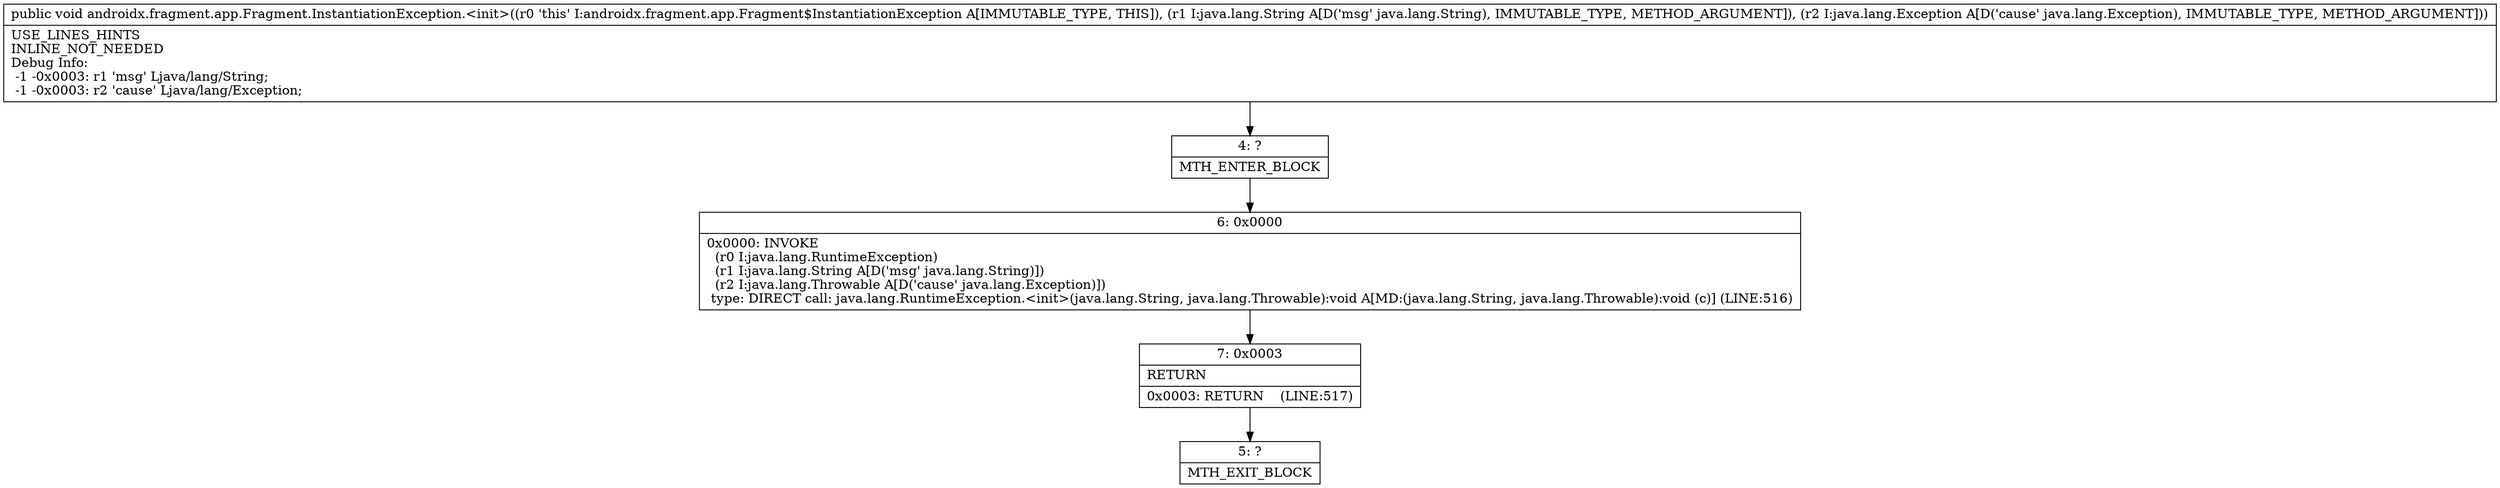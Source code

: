 digraph "CFG forandroidx.fragment.app.Fragment.InstantiationException.\<init\>(Ljava\/lang\/String;Ljava\/lang\/Exception;)V" {
Node_4 [shape=record,label="{4\:\ ?|MTH_ENTER_BLOCK\l}"];
Node_6 [shape=record,label="{6\:\ 0x0000|0x0000: INVOKE  \l  (r0 I:java.lang.RuntimeException)\l  (r1 I:java.lang.String A[D('msg' java.lang.String)])\l  (r2 I:java.lang.Throwable A[D('cause' java.lang.Exception)])\l type: DIRECT call: java.lang.RuntimeException.\<init\>(java.lang.String, java.lang.Throwable):void A[MD:(java.lang.String, java.lang.Throwable):void (c)] (LINE:516)\l}"];
Node_7 [shape=record,label="{7\:\ 0x0003|RETURN\l|0x0003: RETURN    (LINE:517)\l}"];
Node_5 [shape=record,label="{5\:\ ?|MTH_EXIT_BLOCK\l}"];
MethodNode[shape=record,label="{public void androidx.fragment.app.Fragment.InstantiationException.\<init\>((r0 'this' I:androidx.fragment.app.Fragment$InstantiationException A[IMMUTABLE_TYPE, THIS]), (r1 I:java.lang.String A[D('msg' java.lang.String), IMMUTABLE_TYPE, METHOD_ARGUMENT]), (r2 I:java.lang.Exception A[D('cause' java.lang.Exception), IMMUTABLE_TYPE, METHOD_ARGUMENT]))  | USE_LINES_HINTS\lINLINE_NOT_NEEDED\lDebug Info:\l  \-1 \-0x0003: r1 'msg' Ljava\/lang\/String;\l  \-1 \-0x0003: r2 'cause' Ljava\/lang\/Exception;\l}"];
MethodNode -> Node_4;Node_4 -> Node_6;
Node_6 -> Node_7;
Node_7 -> Node_5;
}

